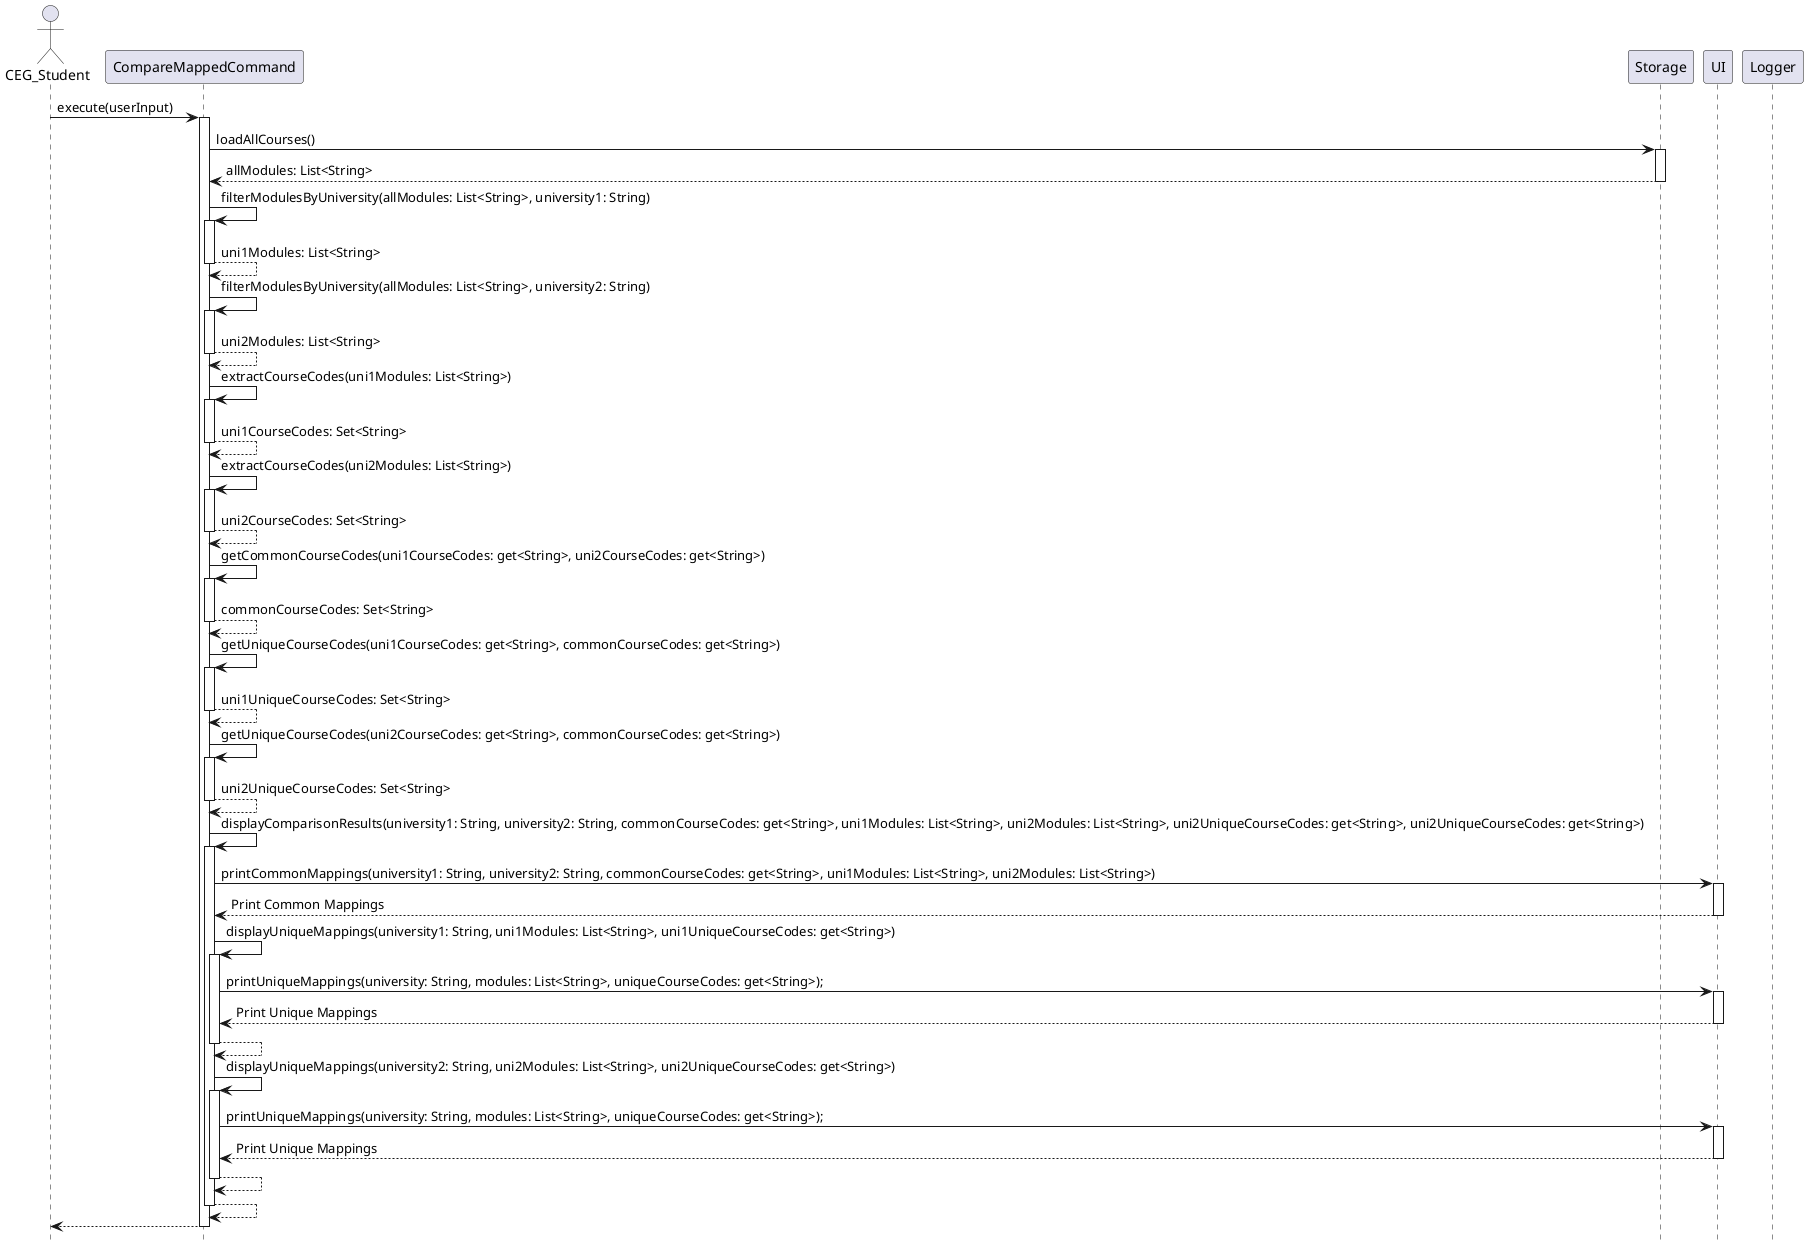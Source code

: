 @startuml

hide footbox 

actor CEG_Student
participant "CompareMappedCommand" as Command
participant "Storage" as Storage
participant "UI" as UI
participant "Logger" as Logger

CEG_Student -> Command: execute(userInput)
activate Command

Command -> Storage: loadAllCourses()
activate Storage
Storage --> Command: allModules: List<String>
deactivate Storage

Command -> Command: filterModulesByUniversity(allModules: List<String>, university1: String)
activate Command
Command --> Command: uni1Modules: List<String> 
deactivate Command

Command -> Command: filterModulesByUniversity(allModules: List<String>, university2: String)
activate Command
Command --> Command: uni2Modules: List<String> 
deactivate Command

Command -> Command: extractCourseCodes(uni1Modules: List<String>)
activate Command
Command --> Command: uni1CourseCodes: Set<String> 
deactivate Command

Command -> Command: extractCourseCodes(uni2Modules: List<String>)
activate Command
Command --> Command: uni2CourseCodes: Set<String> 
deactivate Command

Command -> Command: getCommonCourseCodes(uni1CourseCodes: get<String>, uni2CourseCodes: get<String>)
activate Command
Command --> Command: commonCourseCodes: Set<String>
deactivate Command

Command -> Command: getUniqueCourseCodes(uni1CourseCodes: get<String>, commonCourseCodes: get<String>)
activate Command
Command --> Command: uni1UniqueCourseCodes: Set<String> 
deactivate Command

Command -> Command: getUniqueCourseCodes(uni2CourseCodes: get<String>, commonCourseCodes: get<String>)
activate Command
Command --> Command: uni2UniqueCourseCodes: Set<String> 
deactivate Command

Command -> Command: displayComparisonResults(university1: String, university2: String, commonCourseCodes: get<String>, uni1Modules: List<String>, uni2Modules: List<String>, uni2UniqueCourseCodes: get<String>, uni2UniqueCourseCodes: get<String>)
activate Command
Command -> UI: printCommonMappings(university1: String, university2: String, commonCourseCodes: get<String>, uni1Modules: List<String>, uni2Modules: List<String>)
activate UI
UI --> Command : Print Common Mappings
deactivate UI
Command -> Command: displayUniqueMappings(university1: String, uni1Modules: List<String>, uni1UniqueCourseCodes: get<String>)
activate Command
Command -> UI: printUniqueMappings(university: String, modules: List<String>, uniqueCourseCodes: get<String>);
activate UI
UI --> Command : Print Unique Mappings
deactivate UI
Command --> Command 
deactivate Command
Command -> Command: displayUniqueMappings(university2: String, uni2Modules: List<String>, uni2UniqueCourseCodes: get<String>)
activate Command
Command -> UI: printUniqueMappings(university: String, modules: List<String>, uniqueCourseCodes: get<String>);
activate UI
UI --> Command : Print Unique Mappings
deactivate UI
Command --> Command
deactivate Command
Command --> Command
deactivate Command
Command --> CEG_Student
deactivate Command
@enduml
